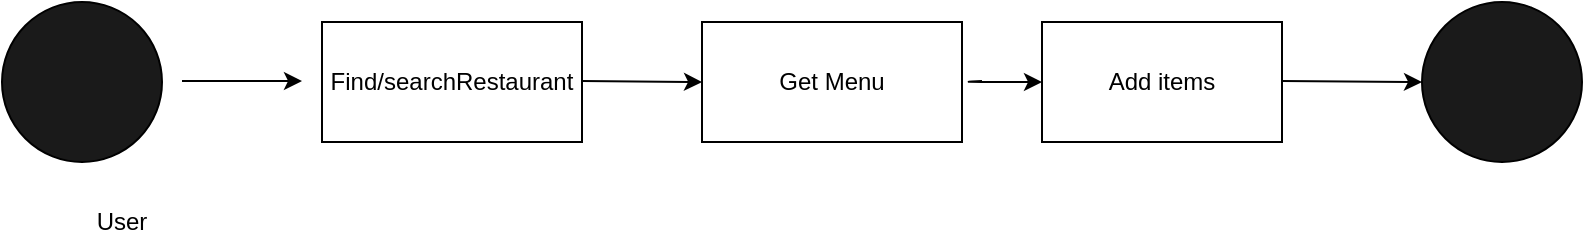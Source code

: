 <mxfile version="14.6.9" type="github">
  <diagram id="5Zfc_T5K20A2A42mgbLi" name="Page-1">
    <mxGraphModel dx="1038" dy="507" grid="1" gridSize="10" guides="1" tooltips="1" connect="1" arrows="1" fold="1" page="1" pageScale="1" pageWidth="850" pageHeight="1100" math="0" shadow="0">
      <root>
        <mxCell id="0" />
        <mxCell id="1" parent="0" />
        <mxCell id="Qsali9sFUtpeHcabr8F2-1" value="" style="ellipse;whiteSpace=wrap;html=1;aspect=fixed;strokeColor=#000000;fillColor=#1A1A1A;" vertex="1" parent="1">
          <mxGeometry x="20" y="160" width="80" height="80" as="geometry" />
        </mxCell>
        <mxCell id="Qsali9sFUtpeHcabr8F2-2" value="Find/searchRestaurant" style="rounded=0;whiteSpace=wrap;html=1;" vertex="1" parent="1">
          <mxGeometry x="180" y="170" width="130" height="60" as="geometry" />
        </mxCell>
        <mxCell id="Qsali9sFUtpeHcabr8F2-3" value="Add items" style="rounded=0;whiteSpace=wrap;html=1;" vertex="1" parent="1">
          <mxGeometry x="540" y="170" width="120" height="60" as="geometry" />
        </mxCell>
        <mxCell id="Qsali9sFUtpeHcabr8F2-4" value="User" style="text;html=1;strokeColor=none;fillColor=none;align=center;verticalAlign=middle;whiteSpace=wrap;rounded=0;" vertex="1" parent="1">
          <mxGeometry x="60" y="260" width="40" height="20" as="geometry" />
        </mxCell>
        <mxCell id="Qsali9sFUtpeHcabr8F2-5" value="" style="endArrow=classic;html=1;" edge="1" parent="1">
          <mxGeometry width="50" height="50" relative="1" as="geometry">
            <mxPoint x="110" y="199.5" as="sourcePoint" />
            <mxPoint x="170" y="199.5" as="targetPoint" />
          </mxGeometry>
        </mxCell>
        <mxCell id="Qsali9sFUtpeHcabr8F2-6" value="" style="endArrow=classic;html=1;" edge="1" parent="1">
          <mxGeometry width="50" height="50" relative="1" as="geometry">
            <mxPoint x="310" y="199.5" as="sourcePoint" />
            <mxPoint x="370" y="200" as="targetPoint" />
          </mxGeometry>
        </mxCell>
        <mxCell id="Qsali9sFUtpeHcabr8F2-7" value="" style="ellipse;whiteSpace=wrap;html=1;aspect=fixed;strokeColor=#000000;fillColor=#1A1A1A;" vertex="1" parent="1">
          <mxGeometry x="730" y="160" width="80" height="80" as="geometry" />
        </mxCell>
        <mxCell id="Qsali9sFUtpeHcabr8F2-8" value="" style="endArrow=classic;html=1;" edge="1" parent="1">
          <mxGeometry width="50" height="50" relative="1" as="geometry">
            <mxPoint x="660" y="199.5" as="sourcePoint" />
            <mxPoint x="730" y="200" as="targetPoint" />
          </mxGeometry>
        </mxCell>
        <mxCell id="Qsali9sFUtpeHcabr8F2-10" value="Get Menu" style="rounded=0;whiteSpace=wrap;html=1;" vertex="1" parent="1">
          <mxGeometry x="370" y="170" width="130" height="60" as="geometry" />
        </mxCell>
        <mxCell id="Qsali9sFUtpeHcabr8F2-11" value="" style="endArrow=classic;html=1;" edge="1" parent="1">
          <mxGeometry width="50" height="50" relative="1" as="geometry">
            <mxPoint x="510" y="199.5" as="sourcePoint" />
            <mxPoint x="540" y="200" as="targetPoint" />
            <Array as="points">
              <mxPoint x="500" y="200" />
            </Array>
          </mxGeometry>
        </mxCell>
      </root>
    </mxGraphModel>
  </diagram>
</mxfile>

